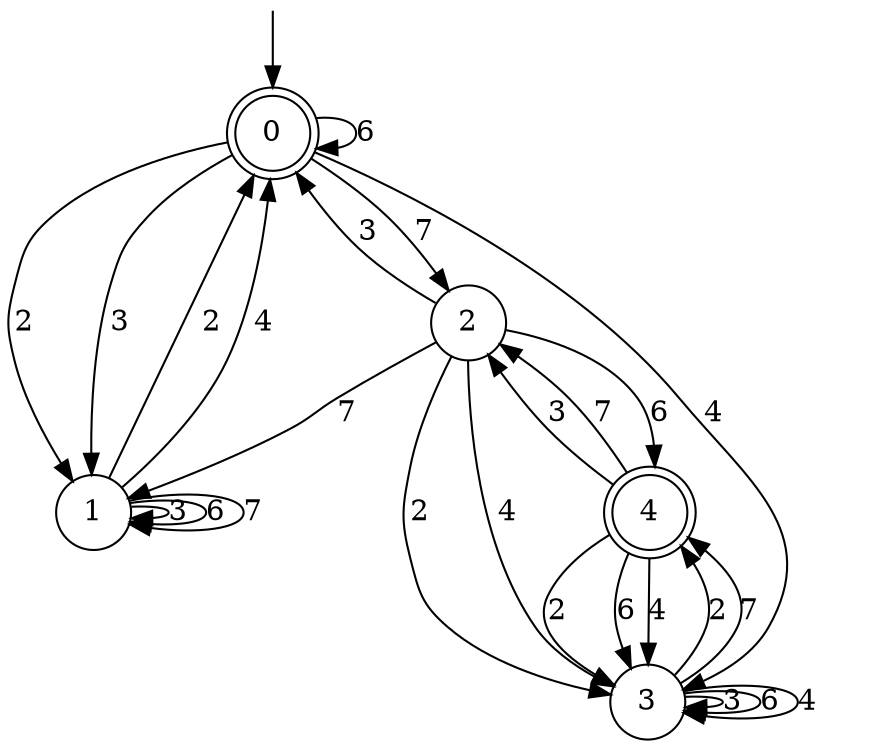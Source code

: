 digraph g {

	s0 [shape="doublecircle" label="0"];
	s1 [shape="circle" label="1"];
	s2 [shape="circle" label="2"];
	s3 [shape="circle" label="3"];
	s4 [shape="doublecircle" label="4"];
	s0 -> s1 [label="2"];
	s0 -> s1 [label="3"];
	s0 -> s0 [label="6"];
	s0 -> s2 [label="7"];
	s0 -> s3 [label="4"];
	s1 -> s0 [label="2"];
	s1 -> s1 [label="3"];
	s1 -> s1 [label="6"];
	s1 -> s1 [label="7"];
	s1 -> s0 [label="4"];
	s2 -> s3 [label="2"];
	s2 -> s0 [label="3"];
	s2 -> s4 [label="6"];
	s2 -> s1 [label="7"];
	s2 -> s3 [label="4"];
	s3 -> s4 [label="2"];
	s3 -> s3 [label="3"];
	s3 -> s3 [label="6"];
	s3 -> s4 [label="7"];
	s3 -> s3 [label="4"];
	s4 -> s3 [label="2"];
	s4 -> s2 [label="3"];
	s4 -> s3 [label="6"];
	s4 -> s2 [label="7"];
	s4 -> s3 [label="4"];

__start0 [label="" shape="none" width="0" height="0"];
__start0 -> s0;

}
